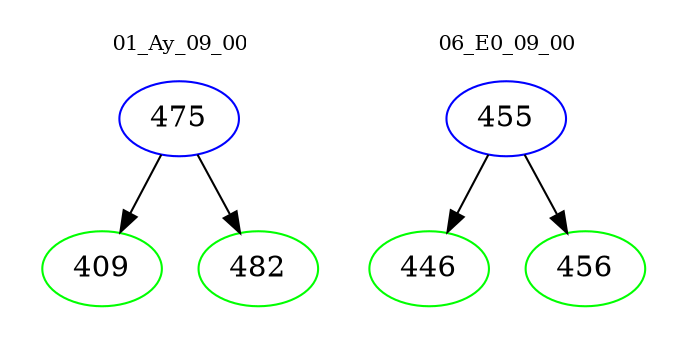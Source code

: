 digraph{
subgraph cluster_0 {
color = white
label = "01_Ay_09_00";
fontsize=10;
T0_475 [label="475", color="blue"]
T0_475 -> T0_409 [color="black"]
T0_409 [label="409", color="green"]
T0_475 -> T0_482 [color="black"]
T0_482 [label="482", color="green"]
}
subgraph cluster_1 {
color = white
label = "06_E0_09_00";
fontsize=10;
T1_455 [label="455", color="blue"]
T1_455 -> T1_446 [color="black"]
T1_446 [label="446", color="green"]
T1_455 -> T1_456 [color="black"]
T1_456 [label="456", color="green"]
}
}
